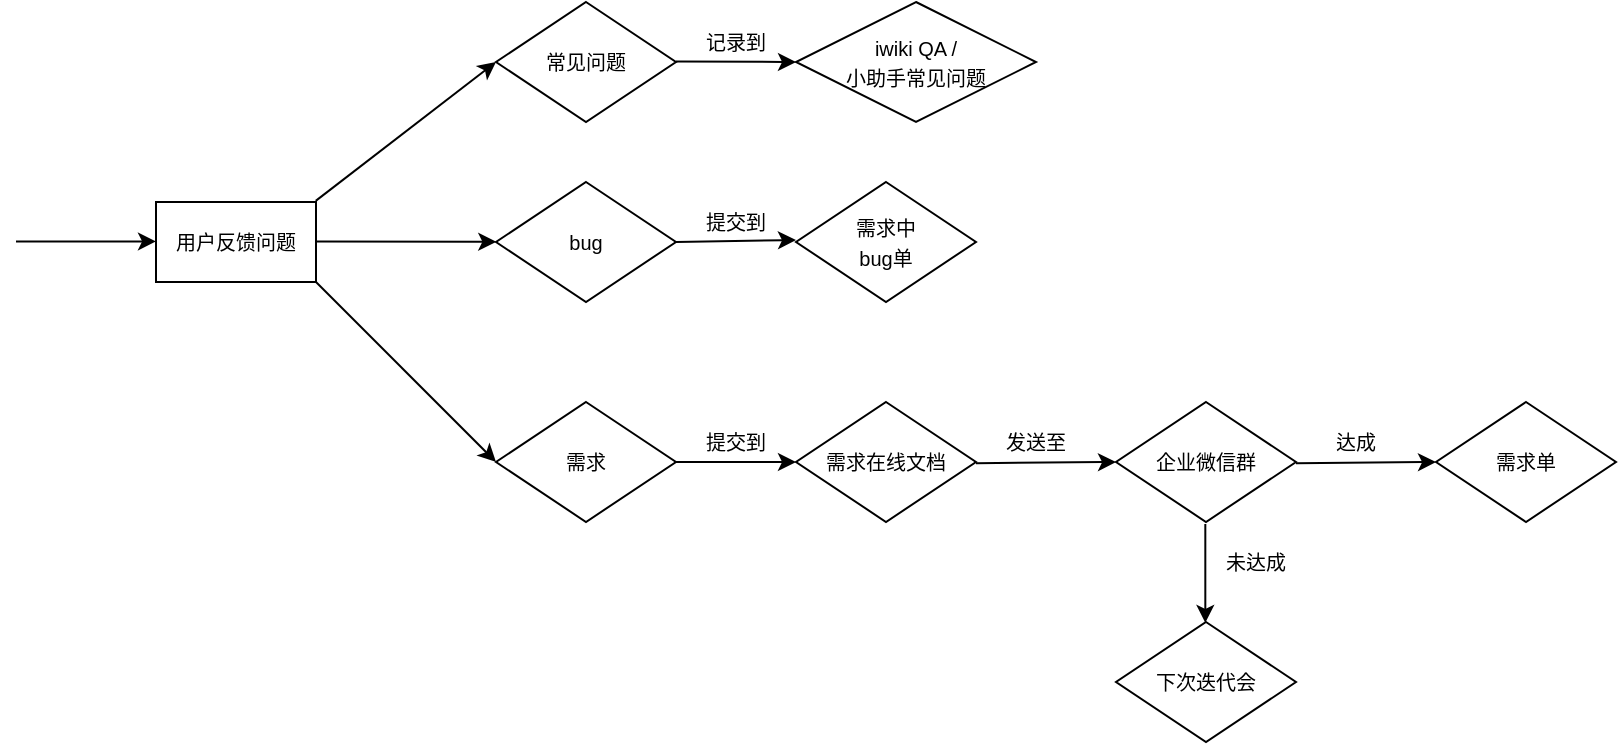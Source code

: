 <mxfile version="14.2.7" type="github"><diagram id="a6NgWmc20ashj50s5Q-y" name="Page-1"><mxGraphModel dx="1422" dy="762" grid="1" gridSize="10" guides="1" tooltips="1" connect="1" arrows="1" fold="1" page="1" pageScale="1" pageWidth="850" pageHeight="1100" math="0" shadow="0"><root><mxCell id="0"/><mxCell id="1" parent="0"/><mxCell id="kz6XYSHJkKys-U6utuEW-1" value="&lt;font style=&quot;font-size: 10px&quot;&gt;用户反馈问题&lt;/font&gt;" style="rounded=0;whiteSpace=wrap;html=1;" parent="1" vertex="1"><mxGeometry x="80" y="340" width="80" height="40" as="geometry"/></mxCell><mxCell id="kz6XYSHJkKys-U6utuEW-2" value="" style="endArrow=classic;html=1;" parent="1" edge="1"><mxGeometry width="50" height="50" relative="1" as="geometry"><mxPoint x="10" y="359.71" as="sourcePoint"/><mxPoint x="80" y="359.71" as="targetPoint"/></mxGeometry></mxCell><mxCell id="kz6XYSHJkKys-U6utuEW-3" value="&lt;font style=&quot;font-size: 10px&quot;&gt;常见问题&lt;/font&gt;" style="rhombus;whiteSpace=wrap;html=1;" parent="1" vertex="1"><mxGeometry x="250" y="240" width="90" height="60" as="geometry"/></mxCell><mxCell id="kz6XYSHJkKys-U6utuEW-5" value="&lt;font style=&quot;font-size: 10px&quot;&gt;iwiki QA /&lt;br&gt;小助手常见问题&lt;/font&gt;" style="rhombus;whiteSpace=wrap;html=1;" parent="1" vertex="1"><mxGeometry x="400" y="240" width="120" height="60" as="geometry"/></mxCell><mxCell id="kz6XYSHJkKys-U6utuEW-6" value="&lt;span style=&quot;font-size: 10px&quot;&gt;bug&lt;/span&gt;" style="rhombus;whiteSpace=wrap;html=1;" parent="1" vertex="1"><mxGeometry x="250" y="330" width="90" height="60" as="geometry"/></mxCell><mxCell id="kz6XYSHJkKys-U6utuEW-7" value="&lt;span style=&quot;font-size: 10px&quot;&gt;需求中&lt;br&gt;bug单&lt;br&gt;&lt;/span&gt;" style="rhombus;whiteSpace=wrap;html=1;" parent="1" vertex="1"><mxGeometry x="400" y="330" width="90" height="60" as="geometry"/></mxCell><mxCell id="kz6XYSHJkKys-U6utuEW-8" value="&lt;span style=&quot;font-size: 10px&quot;&gt;需求&lt;/span&gt;" style="rhombus;whiteSpace=wrap;html=1;" parent="1" vertex="1"><mxGeometry x="250" y="440" width="90" height="60" as="geometry"/></mxCell><mxCell id="kz6XYSHJkKys-U6utuEW-9" value="" style="endArrow=classic;html=1;" parent="1" target="kz6XYSHJkKys-U6utuEW-6" edge="1"><mxGeometry width="50" height="50" relative="1" as="geometry"><mxPoint x="160" y="359.71" as="sourcePoint"/><mxPoint x="230" y="359.71" as="targetPoint"/></mxGeometry></mxCell><mxCell id="kz6XYSHJkKys-U6utuEW-10" value="" style="endArrow=classic;html=1;entryX=0;entryY=0.5;entryDx=0;entryDy=0;" parent="1" target="kz6XYSHJkKys-U6utuEW-3" edge="1"><mxGeometry width="50" height="50" relative="1" as="geometry"><mxPoint x="159.86" y="339.43" as="sourcePoint"/><mxPoint x="250.005" y="339.624" as="targetPoint"/></mxGeometry></mxCell><mxCell id="kz6XYSHJkKys-U6utuEW-11" value="" style="endArrow=classic;html=1;entryX=0;entryY=0.5;entryDx=0;entryDy=0;" parent="1" target="kz6XYSHJkKys-U6utuEW-8" edge="1"><mxGeometry width="50" height="50" relative="1" as="geometry"><mxPoint x="160" y="380.0" as="sourcePoint"/><mxPoint x="250.145" y="380.194" as="targetPoint"/></mxGeometry></mxCell><mxCell id="kz6XYSHJkKys-U6utuEW-12" value="" style="endArrow=classic;html=1;" parent="1" edge="1"><mxGeometry width="50" height="50" relative="1" as="geometry"><mxPoint x="340" y="269.71" as="sourcePoint"/><mxPoint x="400" y="270" as="targetPoint"/></mxGeometry></mxCell><mxCell id="kz6XYSHJkKys-U6utuEW-15" value="&lt;font style=&quot;font-size: 10px&quot;&gt;记录到&lt;/font&gt;" style="text;html=1;strokeColor=none;fillColor=none;align=center;verticalAlign=middle;whiteSpace=wrap;rounded=0;" parent="1" vertex="1"><mxGeometry x="350" y="250" width="40" height="20" as="geometry"/></mxCell><mxCell id="kz6XYSHJkKys-U6utuEW-16" value="" style="endArrow=classic;html=1;exitX=1;exitY=0.5;exitDx=0;exitDy=0;" parent="1" source="kz6XYSHJkKys-U6utuEW-6" edge="1"><mxGeometry width="50" height="50" relative="1" as="geometry"><mxPoint x="358.84" y="359.56" as="sourcePoint"/><mxPoint x="400" y="359" as="targetPoint"/></mxGeometry></mxCell><mxCell id="kz6XYSHJkKys-U6utuEW-17" value="&lt;font style=&quot;font-size: 10px&quot;&gt;提交到&lt;/font&gt;" style="text;html=1;strokeColor=none;fillColor=none;align=center;verticalAlign=middle;whiteSpace=wrap;rounded=0;" parent="1" vertex="1"><mxGeometry x="350" y="340" width="40" height="20" as="geometry"/></mxCell><mxCell id="kz6XYSHJkKys-U6utuEW-20" value="&lt;span style=&quot;font-size: 10px&quot;&gt;需求在线文档&lt;br&gt;&lt;/span&gt;" style="rhombus;whiteSpace=wrap;html=1;" parent="1" vertex="1"><mxGeometry x="400" y="440" width="90" height="60" as="geometry"/></mxCell><mxCell id="kz6XYSHJkKys-U6utuEW-21" value="" style="endArrow=classic;html=1;entryX=0;entryY=0.5;entryDx=0;entryDy=0;exitX=1;exitY=0.5;exitDx=0;exitDy=0;" parent="1" target="kz6XYSHJkKys-U6utuEW-20" edge="1"><mxGeometry width="50" height="50" relative="1" as="geometry"><mxPoint x="340" y="470" as="sourcePoint"/><mxPoint x="445" y="469.43" as="targetPoint"/></mxGeometry></mxCell><mxCell id="kz6XYSHJkKys-U6utuEW-22" value="&lt;font style=&quot;font-size: 10px&quot;&gt;提交到&lt;/font&gt;" style="text;html=1;strokeColor=none;fillColor=none;align=center;verticalAlign=middle;whiteSpace=wrap;rounded=0;" parent="1" vertex="1"><mxGeometry x="350" y="450" width="40" height="20" as="geometry"/></mxCell><mxCell id="kz6XYSHJkKys-U6utuEW-23" value="" style="endArrow=classic;html=1;exitX=1;exitY=0.5;exitDx=0;exitDy=0;" parent="1" edge="1"><mxGeometry width="50" height="50" relative="1" as="geometry"><mxPoint x="490" y="470.57" as="sourcePoint"/><mxPoint x="560" y="470" as="targetPoint"/></mxGeometry></mxCell><mxCell id="kz6XYSHJkKys-U6utuEW-24" value="&lt;span style=&quot;font-size: 10px&quot;&gt;发送至&lt;/span&gt;" style="text;html=1;strokeColor=none;fillColor=none;align=center;verticalAlign=middle;whiteSpace=wrap;rounded=0;" parent="1" vertex="1"><mxGeometry x="500" y="450" width="40" height="20" as="geometry"/></mxCell><mxCell id="kz6XYSHJkKys-U6utuEW-25" value="&lt;span style=&quot;font-size: 10px&quot;&gt;企业微信群&lt;br&gt;&lt;/span&gt;" style="rhombus;whiteSpace=wrap;html=1;" parent="1" vertex="1"><mxGeometry x="560" y="440" width="90" height="60" as="geometry"/></mxCell><mxCell id="kz6XYSHJkKys-U6utuEW-28" value="" style="endArrow=classic;html=1;exitX=1;exitY=0.5;exitDx=0;exitDy=0;" parent="1" edge="1"><mxGeometry width="50" height="50" relative="1" as="geometry"><mxPoint x="650" y="470.57" as="sourcePoint"/><mxPoint x="720" y="470.0" as="targetPoint"/></mxGeometry></mxCell><mxCell id="kz6XYSHJkKys-U6utuEW-29" value="&lt;span style=&quot;font-size: 10px&quot;&gt;达成&lt;/span&gt;" style="text;html=1;strokeColor=none;fillColor=none;align=center;verticalAlign=middle;whiteSpace=wrap;rounded=0;" parent="1" vertex="1"><mxGeometry x="660" y="450" width="40" height="20" as="geometry"/></mxCell><mxCell id="kz6XYSHJkKys-U6utuEW-30" value="&lt;span style=&quot;font-size: 10px&quot;&gt;需求单&lt;br&gt;&lt;/span&gt;" style="rhombus;whiteSpace=wrap;html=1;" parent="1" vertex="1"><mxGeometry x="720" y="440" width="90" height="60" as="geometry"/></mxCell><mxCell id="kz6XYSHJkKys-U6utuEW-32" value="" style="endArrow=classic;html=1;exitX=1;exitY=0.5;exitDx=0;exitDy=0;" parent="1" edge="1"><mxGeometry width="50" height="50" relative="1" as="geometry"><mxPoint x="604.66" y="501.0" as="sourcePoint"/><mxPoint x="604.66" y="550.43" as="targetPoint"/></mxGeometry></mxCell><mxCell id="kz6XYSHJkKys-U6utuEW-33" value="&lt;span style=&quot;font-size: 10px&quot;&gt;未达成&lt;/span&gt;" style="text;html=1;strokeColor=none;fillColor=none;align=center;verticalAlign=middle;whiteSpace=wrap;rounded=0;" parent="1" vertex="1"><mxGeometry x="610" y="510" width="40" height="20" as="geometry"/></mxCell><mxCell id="kz6XYSHJkKys-U6utuEW-34" value="&lt;span style=&quot;font-size: 10px&quot;&gt;下次迭代会&lt;br&gt;&lt;/span&gt;" style="rhombus;whiteSpace=wrap;html=1;" parent="1" vertex="1"><mxGeometry x="560" y="550" width="90" height="60" as="geometry"/></mxCell></root></mxGraphModel></diagram></mxfile>